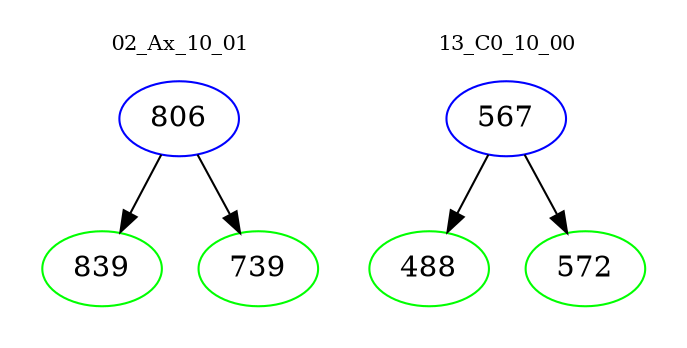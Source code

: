digraph{
subgraph cluster_0 {
color = white
label = "02_Ax_10_01";
fontsize=10;
T0_806 [label="806", color="blue"]
T0_806 -> T0_839 [color="black"]
T0_839 [label="839", color="green"]
T0_806 -> T0_739 [color="black"]
T0_739 [label="739", color="green"]
}
subgraph cluster_1 {
color = white
label = "13_C0_10_00";
fontsize=10;
T1_567 [label="567", color="blue"]
T1_567 -> T1_488 [color="black"]
T1_488 [label="488", color="green"]
T1_567 -> T1_572 [color="black"]
T1_572 [label="572", color="green"]
}
}
